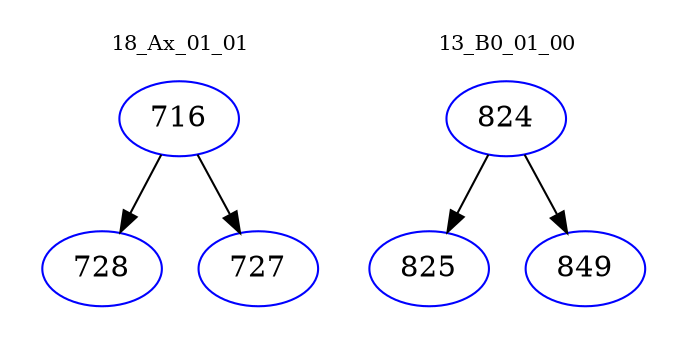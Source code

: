 digraph{
subgraph cluster_0 {
color = white
label = "18_Ax_01_01";
fontsize=10;
T0_716 [label="716", color="blue"]
T0_716 -> T0_728 [color="black"]
T0_728 [label="728", color="blue"]
T0_716 -> T0_727 [color="black"]
T0_727 [label="727", color="blue"]
}
subgraph cluster_1 {
color = white
label = "13_B0_01_00";
fontsize=10;
T1_824 [label="824", color="blue"]
T1_824 -> T1_825 [color="black"]
T1_825 [label="825", color="blue"]
T1_824 -> T1_849 [color="black"]
T1_849 [label="849", color="blue"]
}
}
